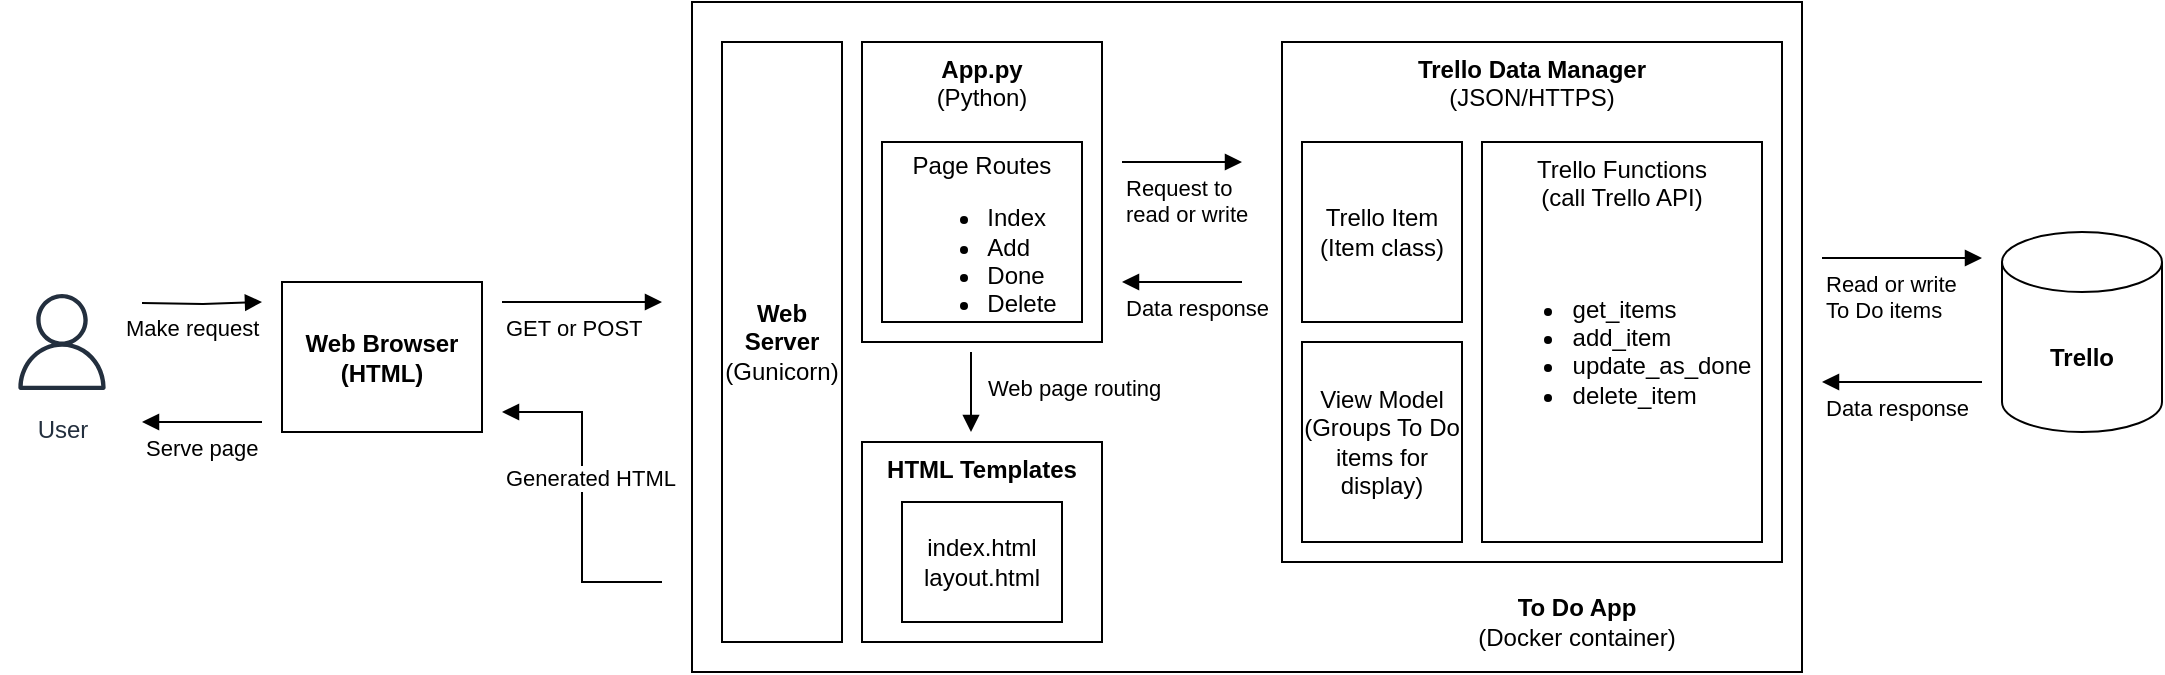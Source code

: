 <mxfile version="22.1.21" type="github">
  <diagram name="Page-1" id="5wk_Syi67mKXL78GF8bt">
    <mxGraphModel dx="1434" dy="746" grid="1" gridSize="10" guides="1" tooltips="1" connect="1" arrows="1" fold="1" page="1" pageScale="1" pageWidth="1100" pageHeight="850" math="0" shadow="0">
      <root>
        <mxCell id="0" />
        <mxCell id="1" parent="0" />
        <mxCell id="ltyIU091W-dR_cXolWgd-1" value="" style="rounded=0;whiteSpace=wrap;html=1;" parent="1" vertex="1">
          <mxGeometry x="355" y="130" width="555" height="335" as="geometry" />
        </mxCell>
        <mxCell id="ltyIU091W-dR_cXolWgd-2" value="Make request" style="endArrow=block;endFill=1;html=1;edgeStyle=orthogonalEdgeStyle;align=left;verticalAlign=top;rounded=0;" parent="1" edge="1">
          <mxGeometry x="-1" y="10" relative="1" as="geometry">
            <mxPoint x="80" y="280.5" as="sourcePoint" />
            <mxPoint x="140" y="280" as="targetPoint" />
            <mxPoint x="-10" y="9" as="offset" />
          </mxGeometry>
        </mxCell>
        <mxCell id="ltyIU091W-dR_cXolWgd-3" value="&lt;b&gt;Trello&lt;/b&gt;" style="shape=cylinder3;whiteSpace=wrap;html=1;boundedLbl=1;backgroundOutline=1;size=15;" parent="1" vertex="1">
          <mxGeometry x="1010" y="245" width="80" height="100" as="geometry" />
        </mxCell>
        <mxCell id="ltyIU091W-dR_cXolWgd-4" value="&lt;b&gt;Web Browser (HTML)&lt;/b&gt;" style="rounded=0;whiteSpace=wrap;html=1;" parent="1" vertex="1">
          <mxGeometry x="150" y="270" width="100" height="75" as="geometry" />
        </mxCell>
        <mxCell id="ltyIU091W-dR_cXolWgd-5" value="GET or POST" style="endArrow=block;endFill=1;html=1;edgeStyle=orthogonalEdgeStyle;align=left;verticalAlign=top;rounded=0;" parent="1" edge="1">
          <mxGeometry x="-1" relative="1" as="geometry">
            <mxPoint x="260" y="280" as="sourcePoint" />
            <mxPoint x="340" y="280" as="targetPoint" />
          </mxGeometry>
        </mxCell>
        <mxCell id="ltyIU091W-dR_cXolWgd-6" value="Generated HTML" style="endArrow=block;endFill=1;html=1;edgeStyle=orthogonalEdgeStyle;align=left;verticalAlign=top;rounded=0;" parent="1" edge="1">
          <mxGeometry x="1" y="20" relative="1" as="geometry">
            <mxPoint x="340" y="420" as="sourcePoint" />
            <mxPoint x="260" y="335" as="targetPoint" />
            <Array as="points">
              <mxPoint x="340" y="420" />
              <mxPoint x="300" y="420" />
              <mxPoint x="300" y="335" />
            </Array>
            <mxPoint as="offset" />
          </mxGeometry>
        </mxCell>
        <mxCell id="ltyIU091W-dR_cXolWgd-7" value="Read or write&lt;br&gt;To Do items" style="endArrow=block;endFill=1;html=1;edgeStyle=orthogonalEdgeStyle;align=left;verticalAlign=top;rounded=0;" parent="1" edge="1">
          <mxGeometry x="-1" relative="1" as="geometry">
            <mxPoint x="920" y="258" as="sourcePoint" />
            <mxPoint x="1000" y="258" as="targetPoint" />
          </mxGeometry>
        </mxCell>
        <mxCell id="ltyIU091W-dR_cXolWgd-8" value="Data response" style="endArrow=block;endFill=1;html=1;edgeStyle=orthogonalEdgeStyle;align=left;verticalAlign=top;rounded=0;" parent="1" edge="1">
          <mxGeometry x="1" relative="1" as="geometry">
            <mxPoint x="1000" y="320" as="sourcePoint" />
            <mxPoint x="920" y="320" as="targetPoint" />
            <mxPoint as="offset" />
          </mxGeometry>
        </mxCell>
        <mxCell id="ltyIU091W-dR_cXolWgd-9" value="&lt;b&gt;HTML Templates&lt;br&gt;&lt;/b&gt;&lt;br&gt;" style="rounded=0;whiteSpace=wrap;html=1;verticalAlign=top;" parent="1" vertex="1">
          <mxGeometry x="440" y="350" width="120" height="100" as="geometry" />
        </mxCell>
        <mxCell id="ltyIU091W-dR_cXolWgd-10" value="&lt;b&gt;Trello Data Manager&lt;br&gt;&lt;/b&gt;(JSON/HTTPS)" style="rounded=0;whiteSpace=wrap;html=1;verticalAlign=top;" parent="1" vertex="1">
          <mxGeometry x="650" y="150" width="250" height="260" as="geometry" />
        </mxCell>
        <mxCell id="ltyIU091W-dR_cXolWgd-11" value="&lt;b&gt;App.py&lt;br&gt;&lt;/b&gt;(Python)" style="rounded=0;whiteSpace=wrap;html=1;verticalAlign=top;labelBackgroundColor=default;" parent="1" vertex="1">
          <mxGeometry x="440" y="150" width="120" height="150" as="geometry" />
        </mxCell>
        <mxCell id="ltyIU091W-dR_cXolWgd-12" value="Serve page" style="endArrow=block;endFill=1;html=1;edgeStyle=orthogonalEdgeStyle;align=left;verticalAlign=top;rounded=0;" parent="1" edge="1">
          <mxGeometry x="1" relative="1" as="geometry">
            <mxPoint x="140" y="340" as="sourcePoint" />
            <mxPoint x="80" y="340" as="targetPoint" />
            <mxPoint as="offset" />
          </mxGeometry>
        </mxCell>
        <mxCell id="ltyIU091W-dR_cXolWgd-13" value="Request to &lt;br&gt;read or write" style="endArrow=block;endFill=1;html=1;edgeStyle=orthogonalEdgeStyle;align=left;verticalAlign=top;rounded=0;movable=1;resizable=1;rotatable=1;deletable=1;editable=1;locked=0;connectable=1;" parent="1" edge="1">
          <mxGeometry x="-1" relative="1" as="geometry">
            <mxPoint x="570" y="210" as="sourcePoint" />
            <mxPoint x="630" y="210" as="targetPoint" />
            <mxPoint as="offset" />
          </mxGeometry>
        </mxCell>
        <mxCell id="ltyIU091W-dR_cXolWgd-14" value="Data response" style="endArrow=block;endFill=1;html=1;edgeStyle=orthogonalEdgeStyle;align=left;verticalAlign=top;rounded=0;" parent="1" edge="1">
          <mxGeometry x="1" relative="1" as="geometry">
            <mxPoint x="630" y="270" as="sourcePoint" />
            <mxPoint x="570" y="270" as="targetPoint" />
            <mxPoint as="offset" />
          </mxGeometry>
        </mxCell>
        <mxCell id="ltyIU091W-dR_cXolWgd-15" value="Web page routing" style="endArrow=block;endFill=1;html=1;edgeStyle=orthogonalEdgeStyle;align=left;verticalAlign=top;rounded=0;" parent="1" edge="1">
          <mxGeometry x="-0.75" y="6" relative="1" as="geometry">
            <mxPoint x="494.5" y="305" as="sourcePoint" />
            <mxPoint x="494.5" y="345" as="targetPoint" />
            <mxPoint as="offset" />
          </mxGeometry>
        </mxCell>
        <mxCell id="ltyIU091W-dR_cXolWgd-16" value="&lt;b&gt;Web Server&lt;br&gt;&lt;/b&gt;(Gunicorn)" style="rounded=0;whiteSpace=wrap;html=1;" parent="1" vertex="1">
          <mxGeometry x="370" y="150" width="60" height="300" as="geometry" />
        </mxCell>
        <mxCell id="ltyIU091W-dR_cXolWgd-17" value="&lt;font style=&quot;font-size: 12px;&quot;&gt;To Do App&lt;br&gt;&lt;span style=&quot;font-weight: normal;&quot;&gt;(Docker container)&lt;/span&gt;&lt;br&gt;&lt;/font&gt;" style="text;strokeColor=none;align=center;fillColor=none;html=1;verticalAlign=middle;whiteSpace=wrap;rounded=0;fontStyle=1;" parent="1" vertex="1">
          <mxGeometry x="745" y="425" width="105" height="30" as="geometry" />
        </mxCell>
        <mxCell id="ltyIU091W-dR_cXolWgd-18" value="User" style="outlineConnect=0;fontColor=#232F3E;gradientColor=none;strokeColor=#232F3E;fillColor=#ffffff;dashed=0;verticalLabelPosition=bottom;verticalAlign=top;align=center;html=1;fontSize=12;fontStyle=0;aspect=fixed;shape=mxgraph.aws4.resourceIcon;resIcon=mxgraph.aws4.user;" parent="1" vertex="1">
          <mxGeometry x="10" y="270" width="60" height="60" as="geometry" />
        </mxCell>
        <mxCell id="ltyIU091W-dR_cXolWgd-19" value="Trello Item&lt;br&gt;(Item class)" style="rounded=0;whiteSpace=wrap;html=1;" parent="1" vertex="1">
          <mxGeometry x="660" y="200" width="80" height="90" as="geometry" />
        </mxCell>
        <mxCell id="ltyIU091W-dR_cXolWgd-24" value="View Model&lt;br&gt;(Groups To Do items for display)" style="rounded=0;whiteSpace=wrap;html=1;" parent="1" vertex="1">
          <mxGeometry x="660" y="300" width="80" height="100" as="geometry" />
        </mxCell>
        <mxCell id="ltyIU091W-dR_cXolWgd-25" value="Trello Functions &lt;br&gt;(call Trello API)&lt;br&gt;&lt;br&gt;&lt;br&gt;&lt;div style=&quot;text-align: left;&quot;&gt;&lt;ul&gt;&lt;li&gt;&lt;span style=&quot;background-color: initial;&quot;&gt;get_items&lt;/span&gt;&lt;/li&gt;&lt;li&gt;&lt;span style=&quot;background-color: initial;&quot;&gt;add_item&lt;/span&gt;&lt;/li&gt;&lt;li&gt;&lt;span style=&quot;background-color: initial;&quot;&gt;update_as_done&lt;/span&gt;&lt;/li&gt;&lt;li&gt;&lt;span style=&quot;background-color: initial;&quot;&gt;delete_item&lt;/span&gt;&lt;/li&gt;&lt;/ul&gt;&lt;/div&gt;" style="rounded=0;whiteSpace=wrap;html=1;verticalAlign=top;" parent="1" vertex="1">
          <mxGeometry x="750" y="200" width="140" height="200" as="geometry" />
        </mxCell>
        <mxCell id="ltyIU091W-dR_cXolWgd-26" value="&lt;br&gt;Page Routes&lt;br&gt;&lt;div style=&quot;text-align: left;&quot;&gt;&lt;ul&gt;&lt;li&gt;&lt;span style=&quot;background-color: initial;&quot;&gt;Index&lt;/span&gt;&lt;/li&gt;&lt;li&gt;&lt;span style=&quot;background-color: initial;&quot;&gt;Add&lt;/span&gt;&lt;/li&gt;&lt;li&gt;&lt;span style=&quot;background-color: initial;&quot;&gt;Done&lt;/span&gt;&lt;/li&gt;&lt;li&gt;&lt;span style=&quot;background-color: initial;&quot;&gt;Delete&lt;/span&gt;&lt;/li&gt;&lt;/ul&gt;&lt;/div&gt;" style="rounded=0;whiteSpace=wrap;html=1;fontSize=12;" parent="1" vertex="1">
          <mxGeometry x="450" y="200" width="100" height="90" as="geometry" />
        </mxCell>
        <mxCell id="NWpGX2xRMUUI2gVWj4OY-1" value="index.html&lt;br style=&quot;border-color: var(--border-color);&quot;&gt;layout.html" style="rounded=0;whiteSpace=wrap;html=1;" vertex="1" parent="1">
          <mxGeometry x="460" y="380" width="80" height="60" as="geometry" />
        </mxCell>
      </root>
    </mxGraphModel>
  </diagram>
</mxfile>

